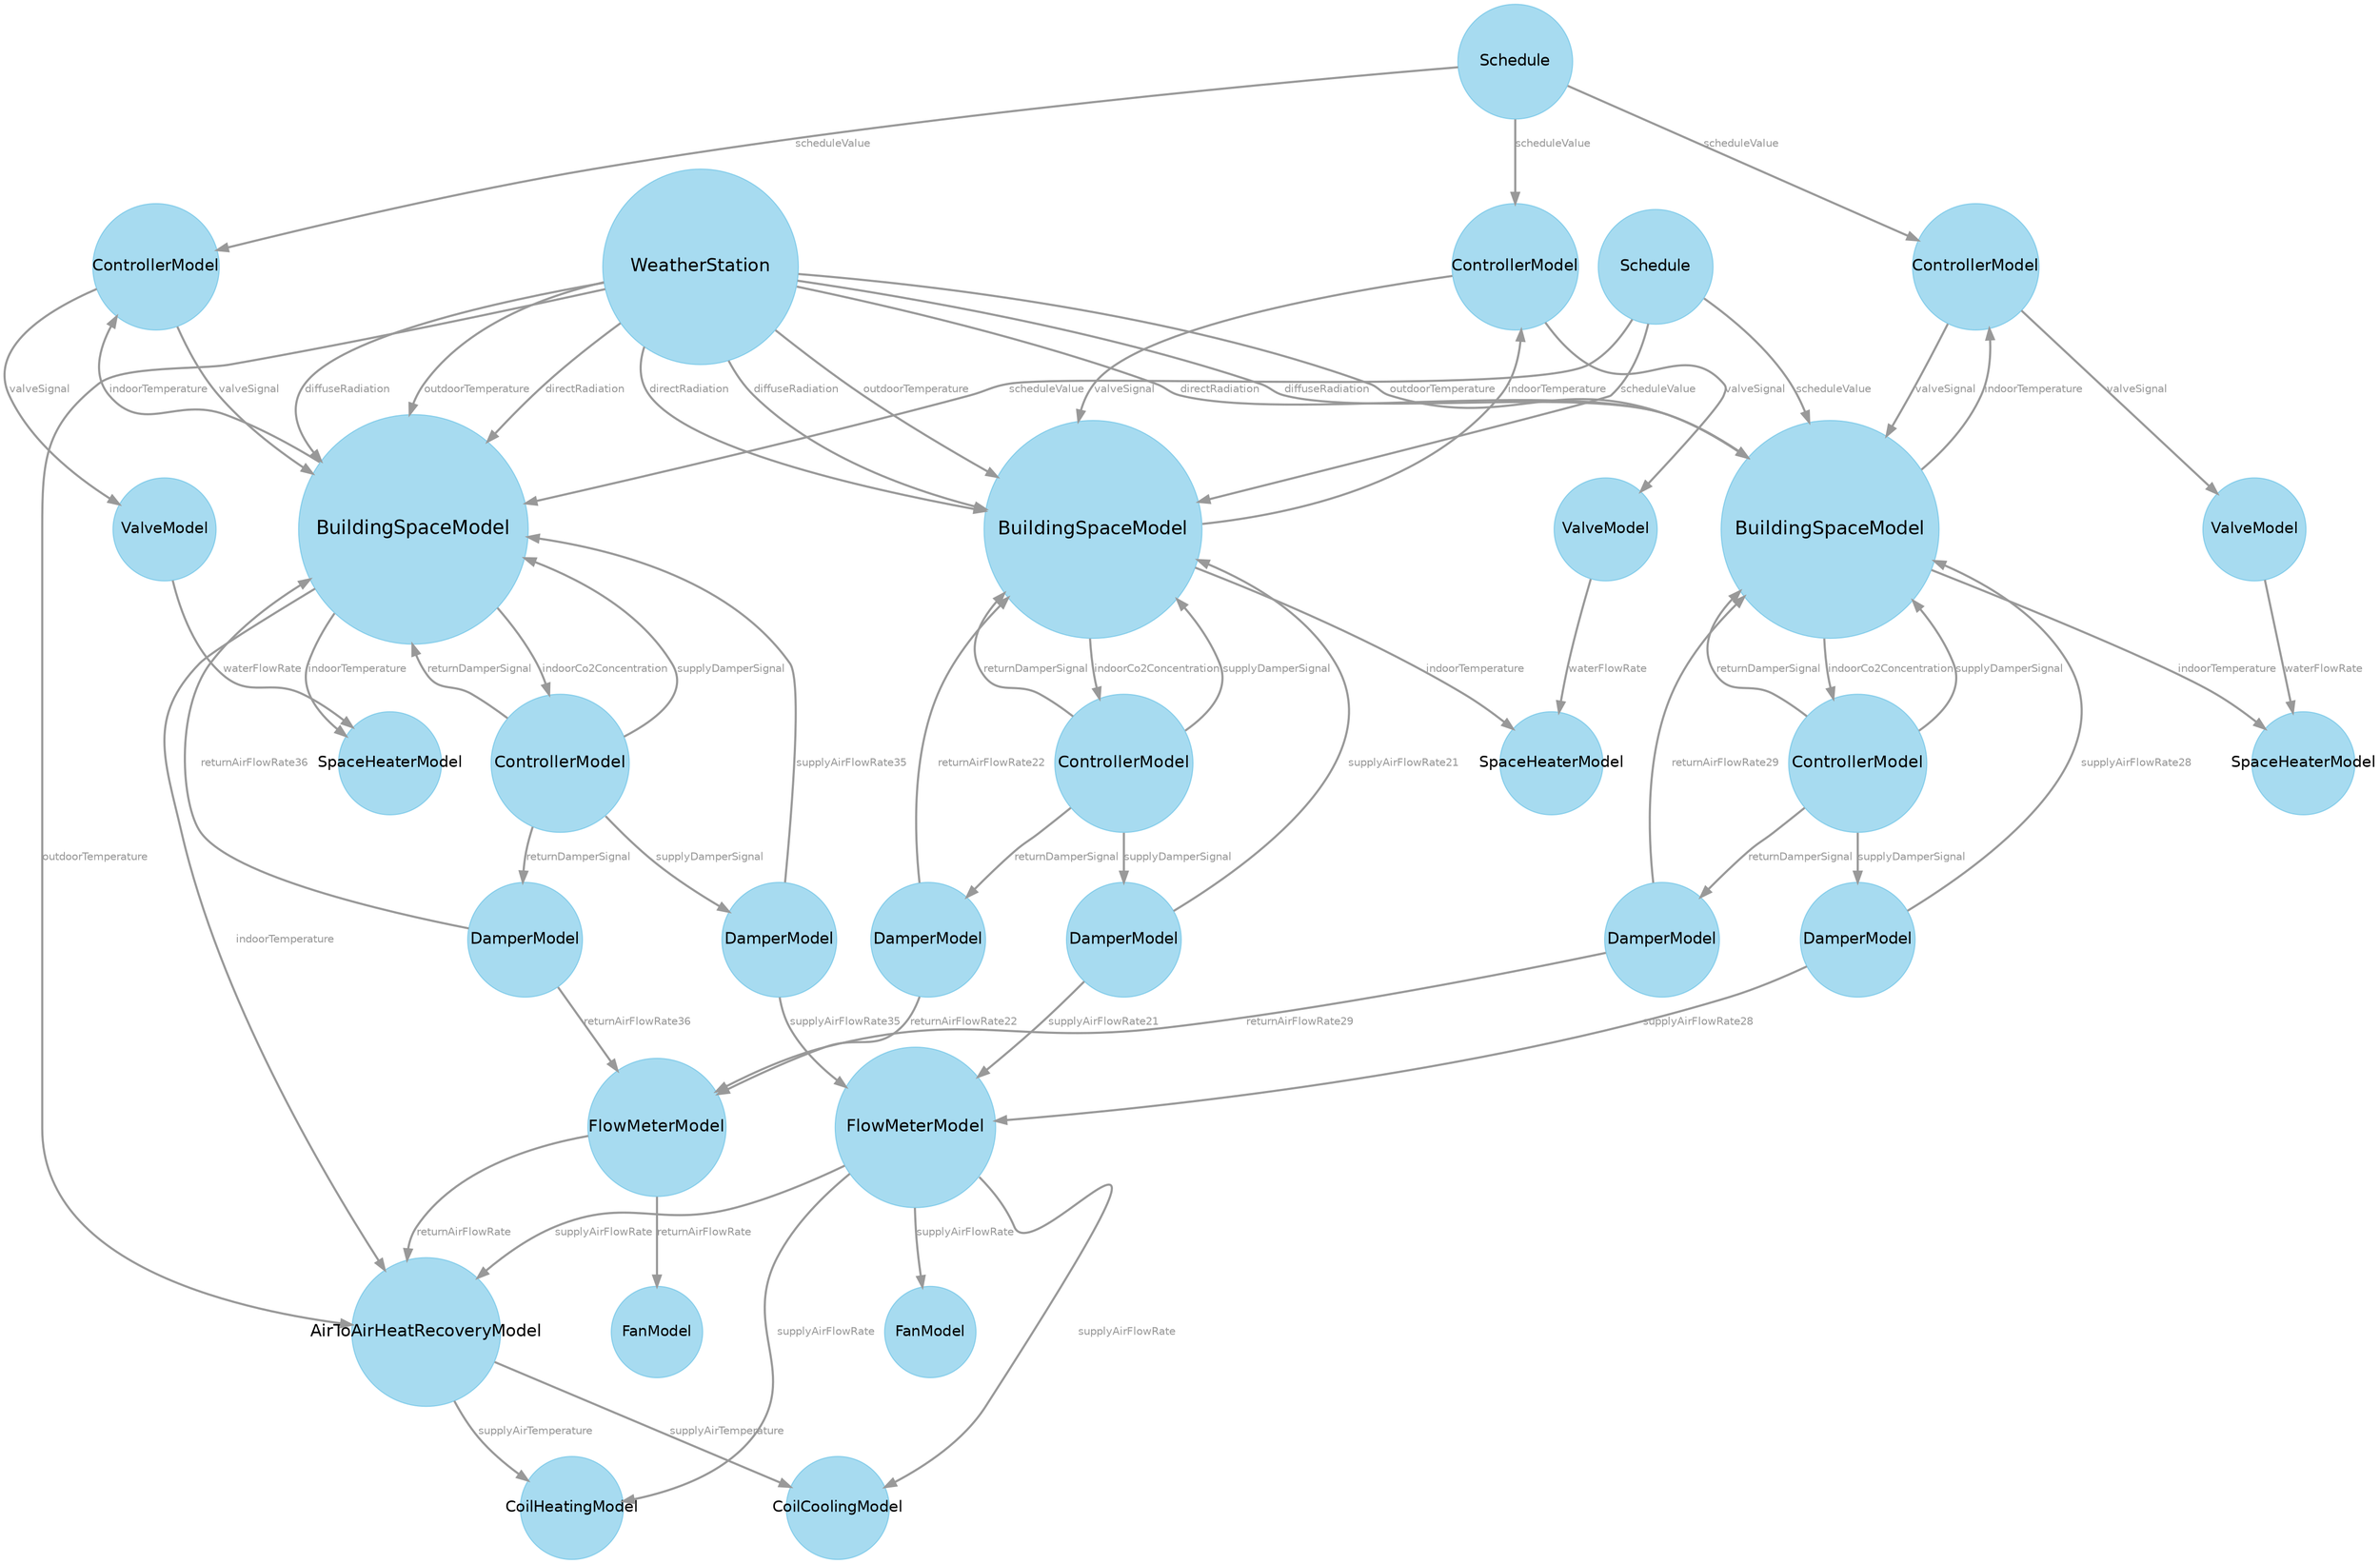 digraph  {
node [color="#23a6db66", colorscheme=oranges9, fixedsize=shape, fontname=Helvetica, fontsize=10, margin=0, shape=circle, style=filled, width=0.8];
edge [color="#999999", fontcolor="#999999", fontname=Helvetica, fontsize=10, minlen=1, penwidth=2, weight=3];
9 [fontsize="14.666666666666668", label=Schedule, width="1.5"];
19 [fontsize="15.000000000000002", label=ControllerModel, width="1.65"];
23 [fontsize="17.666666666666668", label=BuildingSpaceModel, width="2.8499999999999996"];
20 [fontsize="15.333333333333334", label=ControllerModel, width="1.8"];
21 [fontsize="14.666666666666668", label=DamperModel, width="1.5"];
15 [fontsize="16.0", label=FlowMeterModel, width="2.1"];
22 [fontsize="14.666666666666668", label=DamperModel, width="1.5"];
16 [fontsize="15.333333333333334", label=FlowMeterModel, width="1.8"];
17 [fontsize="14.333333333333334", label=SpaceHeaterModel, width="1.35"];
18 [fontsize="14.333333333333334", label=ValveModel, width="1.35"];
8 [fontsize="14.666666666666668", label=Schedule, width="1.5"];
7 [fontsize="17.0", label=WeatherStation, width="2.55"];
26 [fontsize="15.000000000000002", label=ControllerModel, width="1.65"];
30 [fontsize="17.666666666666668", label=BuildingSpaceModel, width="2.8499999999999996"];
27 [fontsize="15.333333333333334", label=ControllerModel, width="1.8"];
28 [fontsize="14.666666666666668", label=DamperModel, width="1.5"];
29 [fontsize="14.666666666666668", label=DamperModel, width="1.5"];
24 [fontsize="14.333333333333334", label=SpaceHeaterModel, width="1.35"];
25 [fontsize="14.333333333333334", label=ValveModel, width="1.35"];
33 [fontsize="15.000000000000002", label=ControllerModel, width="1.65"];
37 [fontsize="18.0", label=BuildingSpaceModel, width="3.0"];
34 [fontsize="15.333333333333334", label=ControllerModel, width="1.8"];
35 [fontsize="14.666666666666668", label=DamperModel, width="1.5"];
36 [fontsize="14.666666666666668", label=DamperModel, width="1.5"];
31 [fontsize="14.333333333333334", label=SpaceHeaterModel, width="1.35"];
32 [fontsize="14.333333333333334", label=ValveModel, width="1.35"];
10 [fontsize="15.666666666666668", label=AirToAirHeatRecoveryModel, width="1.95"];
11 [fontsize="14.333333333333334", label=CoilHeatingModel, width="1.35"];
12 [fontsize="14.333333333333334", label=CoilCoolingModel, width="1.35"];
13 [fontsize="14.000000000000002", label=FanModel, width="1.2"];
14 [fontsize="14.000000000000002", label=FanModel, width="1.2"];
9 -> 19  [key=0, label=scheduleValue, rad=0];
9 -> 26  [key=0, label=scheduleValue, rad=0];
9 -> 33  [key=0, label=scheduleValue, rad=0];
19 -> 18  [key=0, label=valveSignal, rad=0];
19 -> 23  [key=0, label=valveSignal, rad=0];
23 -> 19  [key=0, label=indoorTemperature, rad=0];
23 -> 20  [key=0, label=indoorCo2Concentration, rad=0];
23 -> 17  [key=0, label=indoorTemperature, rad=0];
20 -> 23  [key=0, label=supplyDamperSignal, rad=0];
20 -> 23  [key=1, label=returnDamperSignal, rad=0];
20 -> 21  [key=0, label=supplyDamperSignal, rad=0];
20 -> 22  [key=0, label=returnDamperSignal, rad=0];
21 -> 15  [key=0, label=supplyAirFlowRate21, rad=0];
21 -> 23  [key=0, label=supplyAirFlowRate21, rad=0];
15 -> 10  [key=0, label=supplyAirFlowRate, rad=0];
15 -> 11  [key=0, label=supplyAirFlowRate, rad=0];
15 -> 12  [key=0, label=supplyAirFlowRate, rad=0];
15 -> 13  [key=0, label=supplyAirFlowRate, rad=0];
22 -> 16  [key=0, label=returnAirFlowRate22, rad=0];
22 -> 23  [key=0, label=returnAirFlowRate22, rad=0];
16 -> 10  [key=0, label=returnAirFlowRate, rad=0];
16 -> 14  [key=0, label=returnAirFlowRate, rad=0];
18 -> 17  [key=0, label=waterFlowRate, rad=0];
8 -> 23  [key=0, label=scheduleValue, rad=0];
8 -> 30  [key=0, label=scheduleValue, rad=0];
8 -> 37  [key=0, label=scheduleValue, rad=0];
7 -> 23  [key=0, label=directRadiation, rad=0];
7 -> 23  [key=1, label=diffuseRadiation, rad=0];
7 -> 23  [key=2, label=outdoorTemperature, rad=0];
7 -> 30  [key=0, label=directRadiation, rad=0];
7 -> 30  [key=1, label=diffuseRadiation, rad=0];
7 -> 30  [key=2, label=outdoorTemperature, rad=0];
7 -> 37  [key=0, label=directRadiation, rad=0];
7 -> 37  [key=1, label=diffuseRadiation, rad=0];
7 -> 37  [key=2, label=outdoorTemperature, rad=0];
7 -> 10  [key=0, label=outdoorTemperature, rad=0];
26 -> 25  [key=0, label=valveSignal, rad=0];
26 -> 30  [key=0, label=valveSignal, rad=0];
30 -> 26  [key=0, label=indoorTemperature, rad=0];
30 -> 27  [key=0, label=indoorCo2Concentration, rad=0];
30 -> 24  [key=0, label=indoorTemperature, rad=0];
27 -> 30  [key=0, label=supplyDamperSignal, rad=0];
27 -> 30  [key=1, label=returnDamperSignal, rad=0];
27 -> 28  [key=0, label=supplyDamperSignal, rad=0];
27 -> 29  [key=0, label=returnDamperSignal, rad=0];
28 -> 15  [key=0, label=supplyAirFlowRate28, rad=0];
28 -> 30  [key=0, label=supplyAirFlowRate28, rad=0];
29 -> 16  [key=0, label=returnAirFlowRate29, rad=0];
29 -> 30  [key=0, label=returnAirFlowRate29, rad=0];
25 -> 24  [key=0, label=waterFlowRate, rad=0];
33 -> 32  [key=0, label=valveSignal, rad=0];
33 -> 37  [key=0, label=valveSignal, rad=0];
37 -> 33  [key=0, label=indoorTemperature, rad=0];
37 -> 34  [key=0, label=indoorCo2Concentration, rad=0];
37 -> 31  [key=0, label=indoorTemperature, rad=0];
37 -> 10  [key=0, label=indoorTemperature, rad=0];
34 -> 37  [key=0, label=supplyDamperSignal, rad=0];
34 -> 37  [key=1, label=returnDamperSignal, rad=0];
34 -> 35  [key=0, label=supplyDamperSignal, rad=0];
34 -> 36  [key=0, label=returnDamperSignal, rad=0];
35 -> 15  [key=0, label=supplyAirFlowRate35, rad=0];
35 -> 37  [key=0, label=supplyAirFlowRate35, rad=0];
36 -> 16  [key=0, label=returnAirFlowRate36, rad=0];
36 -> 37  [key=0, label=returnAirFlowRate36, rad=0];
32 -> 31  [key=0, label=waterFlowRate, rad=0];
10 -> 11  [key=0, label=supplyAirTemperature, rad=0];
10 -> 12  [key=0, label=supplyAirTemperature, rad=0];
}
